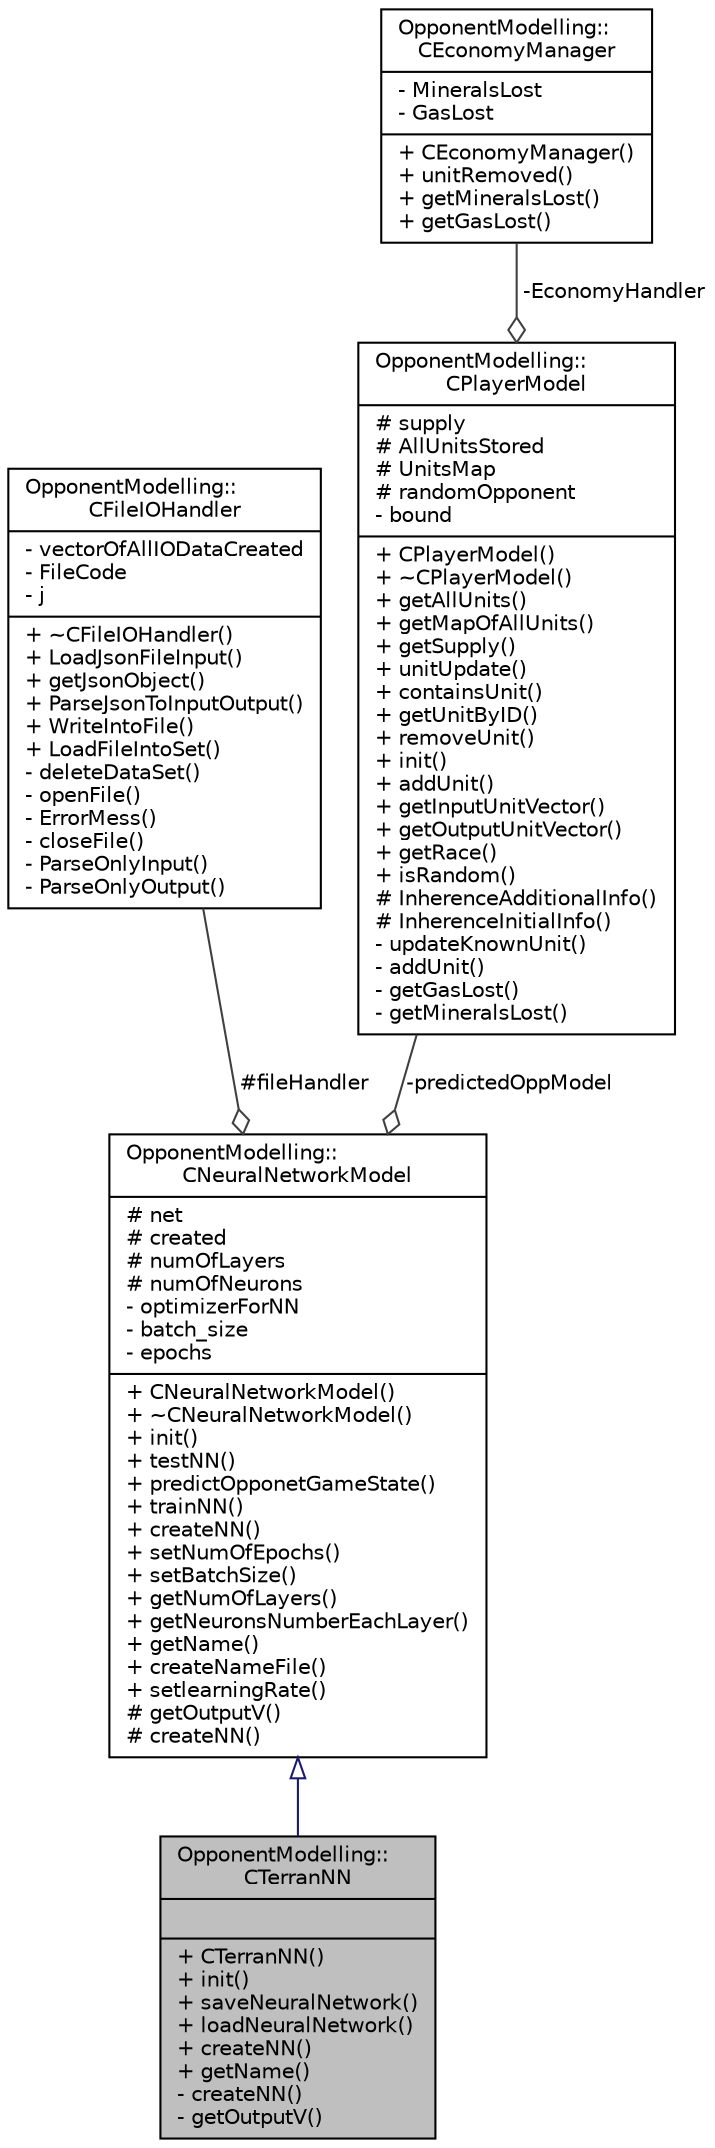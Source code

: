 digraph "OpponentModelling::CTerranNN"
{
  edge [fontname="Helvetica",fontsize="10",labelfontname="Helvetica",labelfontsize="10"];
  node [fontname="Helvetica",fontsize="10",shape=record];
  Node2 [label="{OpponentModelling::\lCTerranNN\n||+ CTerranNN()\l+ init()\l+ saveNeuralNetwork()\l+ loadNeuralNetwork()\l+ createNN()\l+ getName()\l- createNN()\l- getOutputV()\l}",height=0.2,width=0.4,color="black", fillcolor="grey75", style="filled", fontcolor="black"];
  Node3 -> Node2 [dir="back",color="midnightblue",fontsize="10",style="solid",arrowtail="onormal",fontname="Helvetica"];
  Node3 [label="{OpponentModelling::\lCNeuralNetworkModel\n|# net\l# created\l# numOfLayers\l# numOfNeurons\l- optimizerForNN\l- batch_size\l- epochs\l|+ CNeuralNetworkModel()\l+ ~CNeuralNetworkModel()\l+ init()\l+ testNN()\l+ predictOpponetGameState()\l+ trainNN()\l+ createNN()\l+ setNumOfEpochs()\l+ setBatchSize()\l+ getNumOfLayers()\l+ getNeuronsNumberEachLayer()\l+ getName()\l+ createNameFile()\l+ setlearningRate()\l# getOutputV()\l# createNN()\l}",height=0.2,width=0.4,color="black", fillcolor="white", style="filled",URL="$classOpponentModelling_1_1CNeuralNetworkModel.html",tooltip="Class representing model of neural network. It has all necessary information stored for the proper ru..."];
  Node4 -> Node3 [color="grey25",fontsize="10",style="solid",label=" #fileHandler" ,arrowhead="odiamond",fontname="Helvetica"];
  Node4 [label="{OpponentModelling::\lCFileIOHandler\n|- vectorOfAllIODataCreated\l- FileCode\l- j\l|+ ~CFileIOHandler()\l+ LoadJsonFileInput()\l+ getJsonObject()\l+ ParseJsonToInputOutput()\l+ WriteIntoFile()\l+ LoadFileIntoSet()\l- deleteDataSet()\l- openFile()\l- ErrorMess()\l- closeFile()\l- ParseOnlyInput()\l- ParseOnlyOutput()\l}",height=0.2,width=0.4,color="black", fillcolor="white", style="filled",URL="$classOpponentModelling_1_1CFileIOHandler.html",tooltip="Class that takes care about I/O operations with files, json formating I/O operations and parsing load..."];
  Node5 -> Node3 [color="grey25",fontsize="10",style="solid",label=" -predictedOppModel" ,arrowhead="odiamond",fontname="Helvetica"];
  Node5 [label="{OpponentModelling::\lCPlayerModel\n|# supply\l# AllUnitsStored\l# UnitsMap\l# randomOpponent\l- bound\l|+ CPlayerModel()\l+ ~CPlayerModel()\l+ getAllUnits()\l+ getMapOfAllUnits()\l+ getSupply()\l+ unitUpdate()\l+ containsUnit()\l+ getUnitByID()\l+ removeUnit()\l+ init()\l+ addUnit()\l+ getInputUnitVector()\l+ getOutputUnitVector()\l+ getRace()\l+ isRandom()\l# InherenceAdditionalInfo()\l# InherenceInitialInfo()\l- updateKnownUnit()\l- addUnit()\l- getGasLost()\l- getMineralsLost()\l}",height=0.2,width=0.4,color="black", fillcolor="white", style="filled",URL="$classOpponentModelling_1_1CPlayerModel.html",tooltip="Superclass that models the opponent. This class stores the information about his economy and all unit..."];
  Node6 -> Node5 [color="grey25",fontsize="10",style="solid",label=" -EconomyHandler" ,arrowhead="odiamond",fontname="Helvetica"];
  Node6 [label="{OpponentModelling::\lCEconomyManager\n|- MineralsLost\l- GasLost\l|+ CEconomyManager()\l+ unitRemoved()\l+ getMineralsLost()\l+ getGasLost()\l}",height=0.2,width=0.4,color="black", fillcolor="white", style="filled",URL="$classOpponentModelling_1_1CEconomyManager.html",tooltip="Class representing economy situation of our opponent. "];
}
